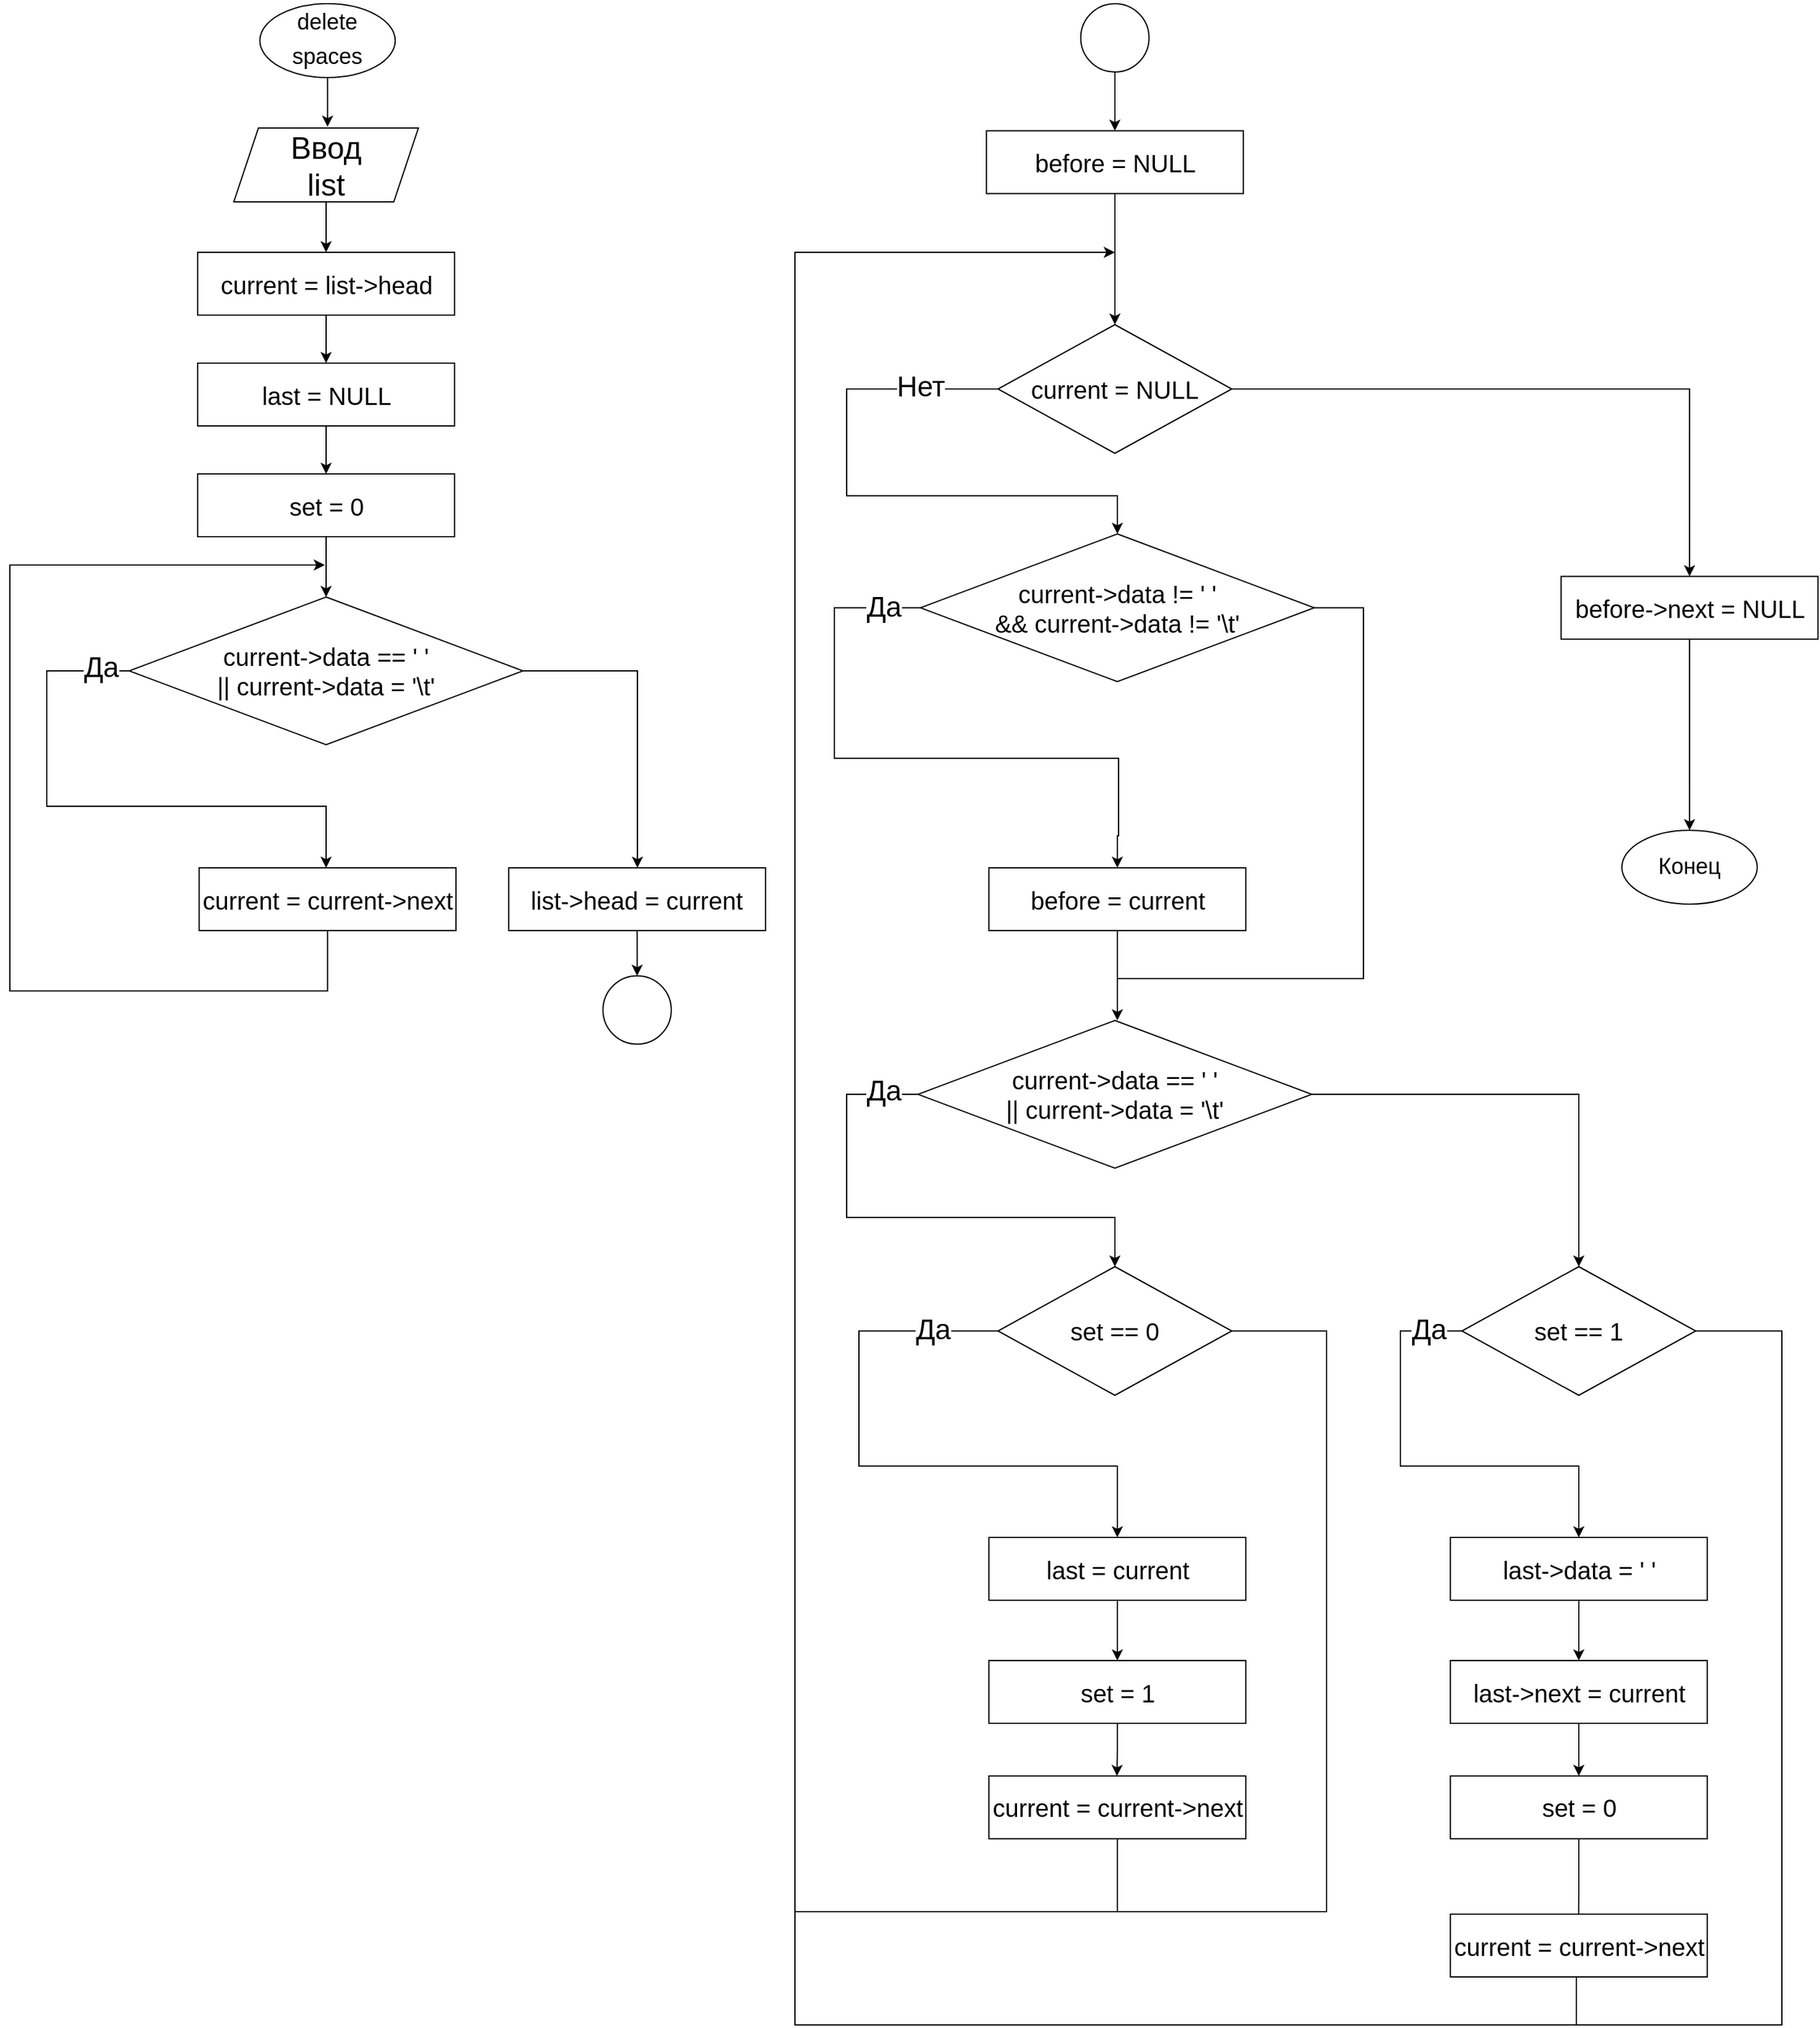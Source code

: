 <mxfile version="22.1.11" type="github">
  <diagram id="C5RBs43oDa-KdzZeNtuy" name="Page-1">
    <mxGraphModel dx="3209" dy="3493" grid="1" gridSize="10" guides="1" tooltips="1" connect="1" arrows="1" fold="1" page="1" pageScale="1" pageWidth="827" pageHeight="1169" math="0" shadow="0">
      <root>
        <mxCell id="WIyWlLk6GJQsqaUBKTNV-0" />
        <mxCell id="WIyWlLk6GJQsqaUBKTNV-1" parent="WIyWlLk6GJQsqaUBKTNV-0" />
        <mxCell id="V9m9sj0lI3vrAJsk3z3I-0" value="" style="edgeStyle=orthogonalEdgeStyle;rounded=0;orthogonalLoop=1;jettySize=auto;html=1;" edge="1" parent="WIyWlLk6GJQsqaUBKTNV-1" source="V9m9sj0lI3vrAJsk3z3I-1">
          <mxGeometry relative="1" as="geometry">
            <mxPoint x="1118.18" y="-382" as="targetPoint" />
          </mxGeometry>
        </mxCell>
        <mxCell id="V9m9sj0lI3vrAJsk3z3I-1" value="&lt;p style=&quot;line-height: 110%;&quot;&gt;&lt;span style=&quot;font-size: 18px;&quot;&gt;delete&lt;/span&gt;&lt;/p&gt;&lt;p style=&quot;line-height: 110%;&quot;&gt;&lt;span style=&quot;font-size: 18px;&quot;&gt;spaces&lt;/span&gt;&lt;/p&gt;" style="ellipse;whiteSpace=wrap;html=1;" vertex="1" parent="WIyWlLk6GJQsqaUBKTNV-1">
          <mxGeometry x="1063.18" y="-482" width="110" height="60" as="geometry" />
        </mxCell>
        <mxCell id="V9m9sj0lI3vrAJsk3z3I-2" style="edgeStyle=orthogonalEdgeStyle;rounded=0;orthogonalLoop=1;jettySize=auto;html=1;exitX=0.5;exitY=1;exitDx=0;exitDy=0;entryX=0.5;entryY=0;entryDx=0;entryDy=0;" edge="1" parent="WIyWlLk6GJQsqaUBKTNV-1" source="V9m9sj0lI3vrAJsk3z3I-3" target="V9m9sj0lI3vrAJsk3z3I-33">
          <mxGeometry relative="1" as="geometry">
            <mxPoint x="1117" y="-250" as="targetPoint" />
          </mxGeometry>
        </mxCell>
        <mxCell id="V9m9sj0lI3vrAJsk3z3I-3" value="&lt;span style=&quot;font-size: 25px;&quot;&gt;Ввод&lt;br&gt;list&lt;br&gt;&lt;/span&gt;" style="shape=parallelogram;perimeter=parallelogramPerimeter;whiteSpace=wrap;html=1;fixedSize=1;" vertex="1" parent="WIyWlLk6GJQsqaUBKTNV-1">
          <mxGeometry x="1042" y="-381" width="150" height="60" as="geometry" />
        </mxCell>
        <mxCell id="V9m9sj0lI3vrAJsk3z3I-36" style="edgeStyle=orthogonalEdgeStyle;rounded=0;orthogonalLoop=1;jettySize=auto;html=1;exitX=0.5;exitY=1;exitDx=0;exitDy=0;entryX=0.5;entryY=0;entryDx=0;entryDy=0;" edge="1" parent="WIyWlLk6GJQsqaUBKTNV-1" source="V9m9sj0lI3vrAJsk3z3I-33" target="V9m9sj0lI3vrAJsk3z3I-35">
          <mxGeometry relative="1" as="geometry" />
        </mxCell>
        <mxCell id="V9m9sj0lI3vrAJsk3z3I-33" value="current = list-&amp;gt;head" style="rounded=0;whiteSpace=wrap;html=1;fontSize=20;" vertex="1" parent="WIyWlLk6GJQsqaUBKTNV-1">
          <mxGeometry x="1012.64" y="-280" width="208.73" height="51" as="geometry" />
        </mxCell>
        <mxCell id="V9m9sj0lI3vrAJsk3z3I-35" value="last = NULL" style="rounded=0;whiteSpace=wrap;html=1;fontSize=20;" vertex="1" parent="WIyWlLk6GJQsqaUBKTNV-1">
          <mxGeometry x="1012.64" y="-190" width="208.73" height="51" as="geometry" />
        </mxCell>
        <mxCell id="V9m9sj0lI3vrAJsk3z3I-37" style="edgeStyle=orthogonalEdgeStyle;rounded=0;orthogonalLoop=1;jettySize=auto;html=1;exitX=0.5;exitY=1;exitDx=0;exitDy=0;entryX=0.5;entryY=0;entryDx=0;entryDy=0;" edge="1" parent="WIyWlLk6GJQsqaUBKTNV-1" target="V9m9sj0lI3vrAJsk3z3I-38" source="V9m9sj0lI3vrAJsk3z3I-35">
          <mxGeometry relative="1" as="geometry">
            <mxPoint x="1118.18" y="-139" as="sourcePoint" />
          </mxGeometry>
        </mxCell>
        <mxCell id="V9m9sj0lI3vrAJsk3z3I-42" style="edgeStyle=orthogonalEdgeStyle;rounded=0;orthogonalLoop=1;jettySize=auto;html=1;exitX=0.5;exitY=1;exitDx=0;exitDy=0;" edge="1" parent="WIyWlLk6GJQsqaUBKTNV-1" source="V9m9sj0lI3vrAJsk3z3I-38">
          <mxGeometry relative="1" as="geometry">
            <mxPoint x="1117" as="targetPoint" />
          </mxGeometry>
        </mxCell>
        <mxCell id="V9m9sj0lI3vrAJsk3z3I-38" value="set = 0" style="rounded=0;whiteSpace=wrap;html=1;fontSize=20;" vertex="1" parent="WIyWlLk6GJQsqaUBKTNV-1">
          <mxGeometry x="1012.64" y="-100" width="208.73" height="51" as="geometry" />
        </mxCell>
        <mxCell id="V9m9sj0lI3vrAJsk3z3I-44" style="edgeStyle=orthogonalEdgeStyle;rounded=0;orthogonalLoop=1;jettySize=auto;html=1;exitX=1;exitY=0.5;exitDx=0;exitDy=0;entryX=0.5;entryY=0;entryDx=0;entryDy=0;" edge="1" parent="WIyWlLk6GJQsqaUBKTNV-1" source="V9m9sj0lI3vrAJsk3z3I-43" target="V9m9sj0lI3vrAJsk3z3I-53">
          <mxGeometry relative="1" as="geometry">
            <mxPoint x="1440" y="160" as="targetPoint" />
            <Array as="points">
              <mxPoint x="1370" y="60" />
              <mxPoint x="1370" y="220" />
            </Array>
          </mxGeometry>
        </mxCell>
        <mxCell id="V9m9sj0lI3vrAJsk3z3I-45" style="edgeStyle=orthogonalEdgeStyle;rounded=0;orthogonalLoop=1;jettySize=auto;html=1;exitX=0;exitY=0.5;exitDx=0;exitDy=0;entryX=0.5;entryY=0;entryDx=0;entryDy=0;" edge="1" parent="WIyWlLk6GJQsqaUBKTNV-1" source="V9m9sj0lI3vrAJsk3z3I-43">
          <mxGeometry relative="1" as="geometry">
            <mxPoint x="1117.005" y="220" as="targetPoint" />
            <Array as="points">
              <mxPoint x="890" y="60" />
              <mxPoint x="890" y="170" />
              <mxPoint x="1117" y="170" />
            </Array>
          </mxGeometry>
        </mxCell>
        <mxCell id="V9m9sj0lI3vrAJsk3z3I-43" value="&lt;span style=&quot;font-size: 20px;&quot;&gt;current-&amp;gt;data == &#39; &#39; &lt;br&gt;|| current-&amp;gt;data = &#39;\t&#39;&lt;/span&gt;" style="rhombus;whiteSpace=wrap;html=1;" vertex="1" parent="WIyWlLk6GJQsqaUBKTNV-1">
          <mxGeometry x="957" width="320" height="120" as="geometry" />
        </mxCell>
        <mxCell id="V9m9sj0lI3vrAJsk3z3I-47" value="current = current-&amp;gt;next" style="rounded=0;whiteSpace=wrap;html=1;fontSize=20;" vertex="1" parent="WIyWlLk6GJQsqaUBKTNV-1">
          <mxGeometry x="1013.82" y="220" width="208.73" height="51" as="geometry" />
        </mxCell>
        <mxCell id="V9m9sj0lI3vrAJsk3z3I-51" style="edgeStyle=orthogonalEdgeStyle;rounded=0;orthogonalLoop=1;jettySize=auto;html=1;exitX=0.5;exitY=1;exitDx=0;exitDy=0;" edge="1" parent="WIyWlLk6GJQsqaUBKTNV-1" source="V9m9sj0lI3vrAJsk3z3I-47">
          <mxGeometry relative="1" as="geometry">
            <mxPoint x="1116" y="-26" as="targetPoint" />
            <mxPoint x="1117.005" y="451" as="sourcePoint" />
            <Array as="points">
              <mxPoint x="1118" y="320" />
              <mxPoint x="860" y="320" />
              <mxPoint x="860" y="-26" />
            </Array>
          </mxGeometry>
        </mxCell>
        <mxCell id="V9m9sj0lI3vrAJsk3z3I-52" value="&lt;font style=&quot;font-size: 23px;&quot;&gt;Да&lt;/font&gt;" style="edgeLabel;html=1;align=center;verticalAlign=middle;resizable=0;points=[];" vertex="1" connectable="0" parent="WIyWlLk6GJQsqaUBKTNV-1">
          <mxGeometry x="934.001" y="57.0" as="geometry" />
        </mxCell>
        <mxCell id="V9m9sj0lI3vrAJsk3z3I-54" style="edgeStyle=orthogonalEdgeStyle;rounded=0;orthogonalLoop=1;jettySize=auto;html=1;exitX=0.5;exitY=1;exitDx=0;exitDy=0;" edge="1" parent="WIyWlLk6GJQsqaUBKTNV-1" source="V9m9sj0lI3vrAJsk3z3I-53" target="V9m9sj0lI3vrAJsk3z3I-55">
          <mxGeometry relative="1" as="geometry">
            <mxPoint x="1444.316" y="310" as="targetPoint" />
          </mxGeometry>
        </mxCell>
        <mxCell id="V9m9sj0lI3vrAJsk3z3I-53" value="list-&amp;gt;head = current" style="rounded=0;whiteSpace=wrap;html=1;fontSize=20;" vertex="1" parent="WIyWlLk6GJQsqaUBKTNV-1">
          <mxGeometry x="1265.39" y="220" width="208.73" height="51" as="geometry" />
        </mxCell>
        <mxCell id="V9m9sj0lI3vrAJsk3z3I-55" value="" style="ellipse;whiteSpace=wrap;html=1;aspect=fixed;" vertex="1" parent="WIyWlLk6GJQsqaUBKTNV-1">
          <mxGeometry x="1342" y="307.75" width="55.5" height="55.5" as="geometry" />
        </mxCell>
        <mxCell id="V9m9sj0lI3vrAJsk3z3I-57" style="edgeStyle=orthogonalEdgeStyle;rounded=0;orthogonalLoop=1;jettySize=auto;html=1;exitX=0.5;exitY=1;exitDx=0;exitDy=0;entryX=0.5;entryY=0;entryDx=0;entryDy=0;" edge="1" parent="WIyWlLk6GJQsqaUBKTNV-1" source="V9m9sj0lI3vrAJsk3z3I-56" target="V9m9sj0lI3vrAJsk3z3I-58">
          <mxGeometry relative="1" as="geometry">
            <mxPoint x="1757.977" y="-392.25" as="targetPoint" />
          </mxGeometry>
        </mxCell>
        <mxCell id="V9m9sj0lI3vrAJsk3z3I-56" value="" style="ellipse;whiteSpace=wrap;html=1;aspect=fixed;" vertex="1" parent="WIyWlLk6GJQsqaUBKTNV-1">
          <mxGeometry x="1730.25" y="-482" width="55.5" height="55.5" as="geometry" />
        </mxCell>
        <mxCell id="V9m9sj0lI3vrAJsk3z3I-59" style="edgeStyle=orthogonalEdgeStyle;rounded=0;orthogonalLoop=1;jettySize=auto;html=1;entryX=0.5;entryY=0;entryDx=0;entryDy=0;exitX=0.5;exitY=1;exitDx=0;exitDy=0;" edge="1" parent="WIyWlLk6GJQsqaUBKTNV-1" source="V9m9sj0lI3vrAJsk3z3I-58" target="V9m9sj0lI3vrAJsk3z3I-60">
          <mxGeometry relative="1" as="geometry">
            <mxPoint x="1758.25" y="-214.5" as="targetPoint" />
            <mxPoint x="1760" y="-290" as="sourcePoint" />
          </mxGeometry>
        </mxCell>
        <mxCell id="V9m9sj0lI3vrAJsk3z3I-58" value="before = NULL" style="rounded=0;whiteSpace=wrap;html=1;fontSize=20;" vertex="1" parent="WIyWlLk6GJQsqaUBKTNV-1">
          <mxGeometry x="1653.64" y="-378.75" width="208.73" height="51" as="geometry" />
        </mxCell>
        <mxCell id="V9m9sj0lI3vrAJsk3z3I-61" style="edgeStyle=orthogonalEdgeStyle;rounded=0;orthogonalLoop=1;jettySize=auto;html=1;exitX=0;exitY=0.5;exitDx=0;exitDy=0;entryX=0.5;entryY=0;entryDx=0;entryDy=0;" edge="1" parent="WIyWlLk6GJQsqaUBKTNV-1" source="V9m9sj0lI3vrAJsk3z3I-60" target="V9m9sj0lI3vrAJsk3z3I-62">
          <mxGeometry relative="1" as="geometry">
            <mxPoint x="1760.25" y="35.5" as="targetPoint" />
            <Array as="points">
              <mxPoint x="1540" y="-169.25" />
              <mxPoint x="1540" y="-82.25" />
              <mxPoint x="1760" y="-82.25" />
            </Array>
          </mxGeometry>
        </mxCell>
        <mxCell id="V9m9sj0lI3vrAJsk3z3I-88" style="edgeStyle=orthogonalEdgeStyle;rounded=0;orthogonalLoop=1;jettySize=auto;html=1;exitX=1;exitY=0.5;exitDx=0;exitDy=0;entryX=0.5;entryY=0;entryDx=0;entryDy=0;" edge="1" parent="WIyWlLk6GJQsqaUBKTNV-1" source="V9m9sj0lI3vrAJsk3z3I-60" target="V9m9sj0lI3vrAJsk3z3I-113">
          <mxGeometry relative="1" as="geometry">
            <mxPoint x="2225" y="-56.87" as="targetPoint" />
          </mxGeometry>
        </mxCell>
        <mxCell id="V9m9sj0lI3vrAJsk3z3I-60" value="&lt;span style=&quot;font-size: 20px;&quot;&gt;current = NULL&lt;/span&gt;" style="rhombus;whiteSpace=wrap;html=1;" vertex="1" parent="WIyWlLk6GJQsqaUBKTNV-1">
          <mxGeometry x="1663.01" y="-221.25" width="190" height="104.5" as="geometry" />
        </mxCell>
        <mxCell id="V9m9sj0lI3vrAJsk3z3I-63" style="edgeStyle=orthogonalEdgeStyle;rounded=0;orthogonalLoop=1;jettySize=auto;html=1;exitX=0;exitY=0.5;exitDx=0;exitDy=0;entryX=0.5;entryY=0;entryDx=0;entryDy=0;" edge="1" parent="WIyWlLk6GJQsqaUBKTNV-1" source="V9m9sj0lI3vrAJsk3z3I-62" target="V9m9sj0lI3vrAJsk3z3I-64">
          <mxGeometry relative="1" as="geometry">
            <mxPoint x="1760.0" y="194" as="targetPoint" />
            <Array as="points">
              <mxPoint x="1530" y="9" />
              <mxPoint x="1530" y="131" />
              <mxPoint x="1761" y="131" />
              <mxPoint x="1761" y="194" />
            </Array>
          </mxGeometry>
        </mxCell>
        <mxCell id="V9m9sj0lI3vrAJsk3z3I-67" style="edgeStyle=orthogonalEdgeStyle;rounded=0;orthogonalLoop=1;jettySize=auto;html=1;exitX=1;exitY=0.5;exitDx=0;exitDy=0;endArrow=none;endFill=0;" edge="1" parent="WIyWlLk6GJQsqaUBKTNV-1" source="V9m9sj0lI3vrAJsk3z3I-62">
          <mxGeometry relative="1" as="geometry">
            <mxPoint x="1760" y="314" as="targetPoint" />
            <mxPoint x="1910.0" y="11" as="sourcePoint" />
            <Array as="points">
              <mxPoint x="1960" y="9" />
              <mxPoint x="1960" y="310" />
              <mxPoint x="1760" y="310" />
            </Array>
          </mxGeometry>
        </mxCell>
        <mxCell id="V9m9sj0lI3vrAJsk3z3I-62" value="&lt;span style=&quot;font-size: 20px;&quot;&gt;current-&amp;gt;data != &#39; &#39; &lt;br&gt;&amp;amp;&amp;amp; current-&amp;gt;data != &#39;\t&#39;&lt;/span&gt;" style="rhombus;whiteSpace=wrap;html=1;" vertex="1" parent="WIyWlLk6GJQsqaUBKTNV-1">
          <mxGeometry x="1600" y="-51.25" width="320" height="120" as="geometry" />
        </mxCell>
        <mxCell id="V9m9sj0lI3vrAJsk3z3I-68" style="edgeStyle=orthogonalEdgeStyle;rounded=0;orthogonalLoop=1;jettySize=auto;html=1;exitX=0.5;exitY=1;exitDx=0;exitDy=0;" edge="1" parent="WIyWlLk6GJQsqaUBKTNV-1" source="V9m9sj0lI3vrAJsk3z3I-64">
          <mxGeometry relative="1" as="geometry">
            <mxPoint x="1760" y="344" as="targetPoint" />
          </mxGeometry>
        </mxCell>
        <mxCell id="V9m9sj0lI3vrAJsk3z3I-64" value="before = current" style="rounded=0;whiteSpace=wrap;html=1;fontSize=20;" vertex="1" parent="WIyWlLk6GJQsqaUBKTNV-1">
          <mxGeometry x="1655.64" y="220" width="208.73" height="51" as="geometry" />
        </mxCell>
        <mxCell id="V9m9sj0lI3vrAJsk3z3I-65" value="&lt;span style=&quot;font-size: 23px;&quot;&gt;Нет&lt;/span&gt;" style="edgeLabel;html=1;align=center;verticalAlign=middle;resizable=0;points=[];" vertex="1" connectable="0" parent="WIyWlLk6GJQsqaUBKTNV-1">
          <mxGeometry x="1600.001" y="-182.25" as="geometry">
            <mxPoint y="11" as="offset" />
          </mxGeometry>
        </mxCell>
        <mxCell id="V9m9sj0lI3vrAJsk3z3I-66" value="&lt;span style=&quot;font-size: 23px;&quot;&gt;Да&lt;/span&gt;" style="edgeLabel;html=1;align=center;verticalAlign=middle;resizable=0;points=[];" vertex="1" connectable="0" parent="WIyWlLk6GJQsqaUBKTNV-1">
          <mxGeometry x="1570.001" y="-3.0" as="geometry">
            <mxPoint y="11" as="offset" />
          </mxGeometry>
        </mxCell>
        <mxCell id="V9m9sj0lI3vrAJsk3z3I-74" style="edgeStyle=orthogonalEdgeStyle;rounded=0;orthogonalLoop=1;jettySize=auto;html=1;exitX=0;exitY=0.5;exitDx=0;exitDy=0;entryX=0.5;entryY=0;entryDx=0;entryDy=0;" edge="1" parent="WIyWlLk6GJQsqaUBKTNV-1" source="V9m9sj0lI3vrAJsk3z3I-72" target="V9m9sj0lI3vrAJsk3z3I-76">
          <mxGeometry relative="1" as="geometry">
            <mxPoint x="1760" y="584.0" as="targetPoint" />
            <Array as="points">
              <mxPoint x="1540" y="404" />
              <mxPoint x="1540" y="504" />
              <mxPoint x="1758" y="504" />
            </Array>
          </mxGeometry>
        </mxCell>
        <mxCell id="V9m9sj0lI3vrAJsk3z3I-72" value="&lt;span style=&quot;font-size: 20px;&quot;&gt;current-&amp;gt;data == &#39; &#39; &lt;br&gt;|| current-&amp;gt;data = &#39;\t&#39;&lt;/span&gt;" style="rhombus;whiteSpace=wrap;html=1;" vertex="1" parent="WIyWlLk6GJQsqaUBKTNV-1">
          <mxGeometry x="1598" y="344" width="320" height="120" as="geometry" />
        </mxCell>
        <mxCell id="V9m9sj0lI3vrAJsk3z3I-77" style="edgeStyle=orthogonalEdgeStyle;rounded=0;orthogonalLoop=1;jettySize=auto;html=1;exitX=0;exitY=0.5;exitDx=0;exitDy=0;entryX=0.5;entryY=0;entryDx=0;entryDy=0;" edge="1" parent="WIyWlLk6GJQsqaUBKTNV-1" source="V9m9sj0lI3vrAJsk3z3I-76" target="V9m9sj0lI3vrAJsk3z3I-78">
          <mxGeometry relative="1" as="geometry">
            <mxPoint x="1760" y="764.0" as="targetPoint" />
            <Array as="points">
              <mxPoint x="1550" y="596" />
              <mxPoint x="1550" y="706" />
              <mxPoint x="1760" y="706" />
            </Array>
          </mxGeometry>
        </mxCell>
        <mxCell id="V9m9sj0lI3vrAJsk3z3I-85" style="edgeStyle=orthogonalEdgeStyle;rounded=0;orthogonalLoop=1;jettySize=auto;html=1;exitX=1;exitY=0.5;exitDx=0;exitDy=0;endArrow=none;endFill=0;" edge="1" parent="WIyWlLk6GJQsqaUBKTNV-1" source="V9m9sj0lI3vrAJsk3z3I-76">
          <mxGeometry relative="1" as="geometry">
            <mxPoint x="1710" y="1068" as="targetPoint" />
            <mxPoint x="1853.01" y="594.25" as="sourcePoint" />
            <Array as="points">
              <mxPoint x="1930" y="596" />
              <mxPoint x="1930" y="1068" />
            </Array>
          </mxGeometry>
        </mxCell>
        <mxCell id="V9m9sj0lI3vrAJsk3z3I-76" value="&lt;span style=&quot;font-size: 20px;&quot;&gt;set == 0&lt;/span&gt;" style="rhombus;whiteSpace=wrap;html=1;" vertex="1" parent="WIyWlLk6GJQsqaUBKTNV-1">
          <mxGeometry x="1663.01" y="544" width="190" height="104.5" as="geometry" />
        </mxCell>
        <mxCell id="V9m9sj0lI3vrAJsk3z3I-80" style="edgeStyle=orthogonalEdgeStyle;rounded=0;orthogonalLoop=1;jettySize=auto;html=1;exitX=0.5;exitY=1;exitDx=0;exitDy=0;entryX=0.5;entryY=0;entryDx=0;entryDy=0;" edge="1" parent="WIyWlLk6GJQsqaUBKTNV-1" source="V9m9sj0lI3vrAJsk3z3I-78" target="V9m9sj0lI3vrAJsk3z3I-79">
          <mxGeometry relative="1" as="geometry" />
        </mxCell>
        <mxCell id="V9m9sj0lI3vrAJsk3z3I-78" value="last = current" style="rounded=0;whiteSpace=wrap;html=1;fontSize=20;" vertex="1" parent="WIyWlLk6GJQsqaUBKTNV-1">
          <mxGeometry x="1655.64" y="764" width="208.73" height="51" as="geometry" />
        </mxCell>
        <mxCell id="V9m9sj0lI3vrAJsk3z3I-82" style="edgeStyle=orthogonalEdgeStyle;rounded=0;orthogonalLoop=1;jettySize=auto;html=1;exitX=0.5;exitY=1;exitDx=0;exitDy=0;" edge="1" parent="WIyWlLk6GJQsqaUBKTNV-1" source="V9m9sj0lI3vrAJsk3z3I-79">
          <mxGeometry relative="1" as="geometry">
            <mxPoint x="1759.667" y="957.75" as="targetPoint" />
          </mxGeometry>
        </mxCell>
        <mxCell id="V9m9sj0lI3vrAJsk3z3I-79" value="set = 1" style="rounded=0;whiteSpace=wrap;html=1;fontSize=20;" vertex="1" parent="WIyWlLk6GJQsqaUBKTNV-1">
          <mxGeometry x="1655.64" y="864" width="208.73" height="51" as="geometry" />
        </mxCell>
        <mxCell id="V9m9sj0lI3vrAJsk3z3I-84" style="edgeStyle=orthogonalEdgeStyle;rounded=0;orthogonalLoop=1;jettySize=auto;html=1;exitX=0.5;exitY=1;exitDx=0;exitDy=0;" edge="1" parent="WIyWlLk6GJQsqaUBKTNV-1" source="V9m9sj0lI3vrAJsk3z3I-83">
          <mxGeometry relative="1" as="geometry">
            <mxPoint x="1758" y="-280" as="targetPoint" />
            <mxPoint x="1758.005" y="1008.75" as="sourcePoint" />
            <Array as="points">
              <mxPoint x="1760" y="1068" />
              <mxPoint x="1498" y="1068" />
              <mxPoint x="1498" y="-280" />
            </Array>
          </mxGeometry>
        </mxCell>
        <mxCell id="V9m9sj0lI3vrAJsk3z3I-83" value="current = current-&amp;gt;next" style="rounded=0;whiteSpace=wrap;html=1;fontSize=20;" vertex="1" parent="WIyWlLk6GJQsqaUBKTNV-1">
          <mxGeometry x="1655.64" y="957.75" width="208.73" height="51" as="geometry" />
        </mxCell>
        <mxCell id="V9m9sj0lI3vrAJsk3z3I-86" value="&lt;span style=&quot;font-size: 23px;&quot;&gt;Да&lt;/span&gt;" style="edgeLabel;html=1;align=center;verticalAlign=middle;resizable=0;points=[];" vertex="1" connectable="0" parent="WIyWlLk6GJQsqaUBKTNV-1">
          <mxGeometry x="1570.001" y="390.0" as="geometry">
            <mxPoint y="11" as="offset" />
          </mxGeometry>
        </mxCell>
        <mxCell id="V9m9sj0lI3vrAJsk3z3I-87" value="&lt;span style=&quot;font-size: 23px;&quot;&gt;Да&lt;/span&gt;" style="edgeLabel;html=1;align=center;verticalAlign=middle;resizable=0;points=[];" vertex="1" connectable="0" parent="WIyWlLk6GJQsqaUBKTNV-1">
          <mxGeometry x="1610.001" y="584.0" as="geometry">
            <mxPoint y="11" as="offset" />
          </mxGeometry>
        </mxCell>
        <mxCell id="V9m9sj0lI3vrAJsk3z3I-91" value="" style="edgeStyle=orthogonalEdgeStyle;rounded=0;orthogonalLoop=1;jettySize=auto;html=1;exitX=1;exitY=0.5;exitDx=0;exitDy=0;" edge="1" parent="WIyWlLk6GJQsqaUBKTNV-1" source="V9m9sj0lI3vrAJsk3z3I-72" target="V9m9sj0lI3vrAJsk3z3I-90">
          <mxGeometry relative="1" as="geometry">
            <mxPoint x="2150" y="600" as="targetPoint" />
            <mxPoint x="1918" y="404" as="sourcePoint" />
          </mxGeometry>
        </mxCell>
        <mxCell id="V9m9sj0lI3vrAJsk3z3I-92" style="edgeStyle=orthogonalEdgeStyle;rounded=0;orthogonalLoop=1;jettySize=auto;html=1;exitX=0;exitY=0.5;exitDx=0;exitDy=0;entryX=0.5;entryY=0;entryDx=0;entryDy=0;" edge="1" parent="WIyWlLk6GJQsqaUBKTNV-1" source="V9m9sj0lI3vrAJsk3z3I-90" target="V9m9sj0lI3vrAJsk3z3I-97">
          <mxGeometry relative="1" as="geometry">
            <mxPoint x="2134.995" y="764" as="targetPoint" />
            <Array as="points">
              <mxPoint x="1990" y="596" />
              <mxPoint x="1990" y="706" />
              <mxPoint x="2135" y="706" />
            </Array>
          </mxGeometry>
        </mxCell>
        <mxCell id="V9m9sj0lI3vrAJsk3z3I-106" style="edgeStyle=orthogonalEdgeStyle;rounded=0;orthogonalLoop=1;jettySize=auto;html=1;exitX=1;exitY=0.5;exitDx=0;exitDy=0;endArrow=none;endFill=0;" edge="1" parent="WIyWlLk6GJQsqaUBKTNV-1" source="V9m9sj0lI3vrAJsk3z3I-90">
          <mxGeometry relative="1" as="geometry">
            <mxPoint x="2090" y="1160" as="targetPoint" />
            <Array as="points">
              <mxPoint x="2300" y="596" />
              <mxPoint x="2300" y="1160" />
            </Array>
          </mxGeometry>
        </mxCell>
        <mxCell id="V9m9sj0lI3vrAJsk3z3I-90" value="&lt;span style=&quot;font-size: 20px;&quot;&gt;set == 1&lt;/span&gt;" style="rhombus;whiteSpace=wrap;html=1;" vertex="1" parent="WIyWlLk6GJQsqaUBKTNV-1">
          <mxGeometry x="2040" y="544" width="190" height="104.5" as="geometry" />
        </mxCell>
        <mxCell id="V9m9sj0lI3vrAJsk3z3I-99" style="edgeStyle=orthogonalEdgeStyle;rounded=0;orthogonalLoop=1;jettySize=auto;html=1;exitX=0.5;exitY=1;exitDx=0;exitDy=0;entryX=0.5;entryY=0;entryDx=0;entryDy=0;" edge="1" parent="WIyWlLk6GJQsqaUBKTNV-1" source="V9m9sj0lI3vrAJsk3z3I-97" target="V9m9sj0lI3vrAJsk3z3I-98">
          <mxGeometry relative="1" as="geometry" />
        </mxCell>
        <mxCell id="V9m9sj0lI3vrAJsk3z3I-97" value="last-&amp;gt;data = &#39; &#39;" style="rounded=0;whiteSpace=wrap;html=1;fontSize=20;" vertex="1" parent="WIyWlLk6GJQsqaUBKTNV-1">
          <mxGeometry x="2030.64" y="764" width="208.73" height="51" as="geometry" />
        </mxCell>
        <mxCell id="V9m9sj0lI3vrAJsk3z3I-101" style="edgeStyle=orthogonalEdgeStyle;rounded=0;orthogonalLoop=1;jettySize=auto;html=1;exitX=0.5;exitY=1;exitDx=0;exitDy=0;entryX=0.5;entryY=0;entryDx=0;entryDy=0;" edge="1" parent="WIyWlLk6GJQsqaUBKTNV-1" source="V9m9sj0lI3vrAJsk3z3I-98" target="V9m9sj0lI3vrAJsk3z3I-100">
          <mxGeometry relative="1" as="geometry" />
        </mxCell>
        <mxCell id="V9m9sj0lI3vrAJsk3z3I-98" value="last-&amp;gt;next = current" style="rounded=0;whiteSpace=wrap;html=1;fontSize=20;" vertex="1" parent="WIyWlLk6GJQsqaUBKTNV-1">
          <mxGeometry x="2030.64" y="864" width="208.73" height="51" as="geometry" />
        </mxCell>
        <mxCell id="V9m9sj0lI3vrAJsk3z3I-103" style="edgeStyle=orthogonalEdgeStyle;rounded=0;orthogonalLoop=1;jettySize=auto;html=1;exitX=0.5;exitY=1;exitDx=0;exitDy=0;" edge="1" parent="WIyWlLk6GJQsqaUBKTNV-1" source="V9m9sj0lI3vrAJsk3z3I-100">
          <mxGeometry relative="1" as="geometry">
            <mxPoint x="2134.765" y="1090.0" as="targetPoint" />
          </mxGeometry>
        </mxCell>
        <mxCell id="V9m9sj0lI3vrAJsk3z3I-100" value="set = 0" style="rounded=0;whiteSpace=wrap;html=1;fontSize=20;" vertex="1" parent="WIyWlLk6GJQsqaUBKTNV-1">
          <mxGeometry x="2030.64" y="957.75" width="208.73" height="51" as="geometry" />
        </mxCell>
        <mxCell id="V9m9sj0lI3vrAJsk3z3I-105" style="edgeStyle=orthogonalEdgeStyle;rounded=0;orthogonalLoop=1;jettySize=auto;html=1;exitX=0.5;exitY=1;exitDx=0;exitDy=0;endArrow=none;endFill=0;" edge="1" parent="WIyWlLk6GJQsqaUBKTNV-1" source="V9m9sj0lI3vrAJsk3z3I-104">
          <mxGeometry relative="1" as="geometry">
            <mxPoint x="1498" y="1030" as="targetPoint" />
            <mxPoint x="2132.995" y="1141" as="sourcePoint" />
            <Array as="points">
              <mxPoint x="2133" y="1121" />
              <mxPoint x="2133" y="1160" />
              <mxPoint x="1498" y="1160" />
            </Array>
          </mxGeometry>
        </mxCell>
        <mxCell id="V9m9sj0lI3vrAJsk3z3I-104" value="current = current-&amp;gt;next" style="rounded=0;whiteSpace=wrap;html=1;fontSize=20;" vertex="1" parent="WIyWlLk6GJQsqaUBKTNV-1">
          <mxGeometry x="2030.64" y="1070" width="208.73" height="51" as="geometry" />
        </mxCell>
        <mxCell id="V9m9sj0lI3vrAJsk3z3I-107" value="&lt;span style=&quot;font-size: 23px;&quot;&gt;Да&lt;/span&gt;" style="edgeLabel;html=1;align=center;verticalAlign=middle;resizable=0;points=[];" vertex="1" connectable="0" parent="WIyWlLk6GJQsqaUBKTNV-1">
          <mxGeometry x="2013.001" y="584.0" as="geometry">
            <mxPoint y="11" as="offset" />
          </mxGeometry>
        </mxCell>
        <mxCell id="V9m9sj0lI3vrAJsk3z3I-110" value="&lt;p style=&quot;line-height: 110%;&quot;&gt;&lt;span style=&quot;font-size: 18px;&quot;&gt;Конец&lt;/span&gt;&lt;/p&gt;" style="ellipse;whiteSpace=wrap;html=1;" vertex="1" parent="WIyWlLk6GJQsqaUBKTNV-1">
          <mxGeometry x="2170" y="189.5" width="110" height="60" as="geometry" />
        </mxCell>
        <mxCell id="V9m9sj0lI3vrAJsk3z3I-115" style="edgeStyle=orthogonalEdgeStyle;rounded=0;orthogonalLoop=1;jettySize=auto;html=1;exitX=0.5;exitY=1;exitDx=0;exitDy=0;entryX=0.5;entryY=0;entryDx=0;entryDy=0;" edge="1" parent="WIyWlLk6GJQsqaUBKTNV-1" source="V9m9sj0lI3vrAJsk3z3I-113" target="V9m9sj0lI3vrAJsk3z3I-110">
          <mxGeometry relative="1" as="geometry" />
        </mxCell>
        <mxCell id="V9m9sj0lI3vrAJsk3z3I-113" value="before-&amp;gt;next = NULL" style="rounded=0;whiteSpace=wrap;html=1;fontSize=20;" vertex="1" parent="WIyWlLk6GJQsqaUBKTNV-1">
          <mxGeometry x="2120.63" y="-16.75" width="208.73" height="51" as="geometry" />
        </mxCell>
      </root>
    </mxGraphModel>
  </diagram>
</mxfile>
